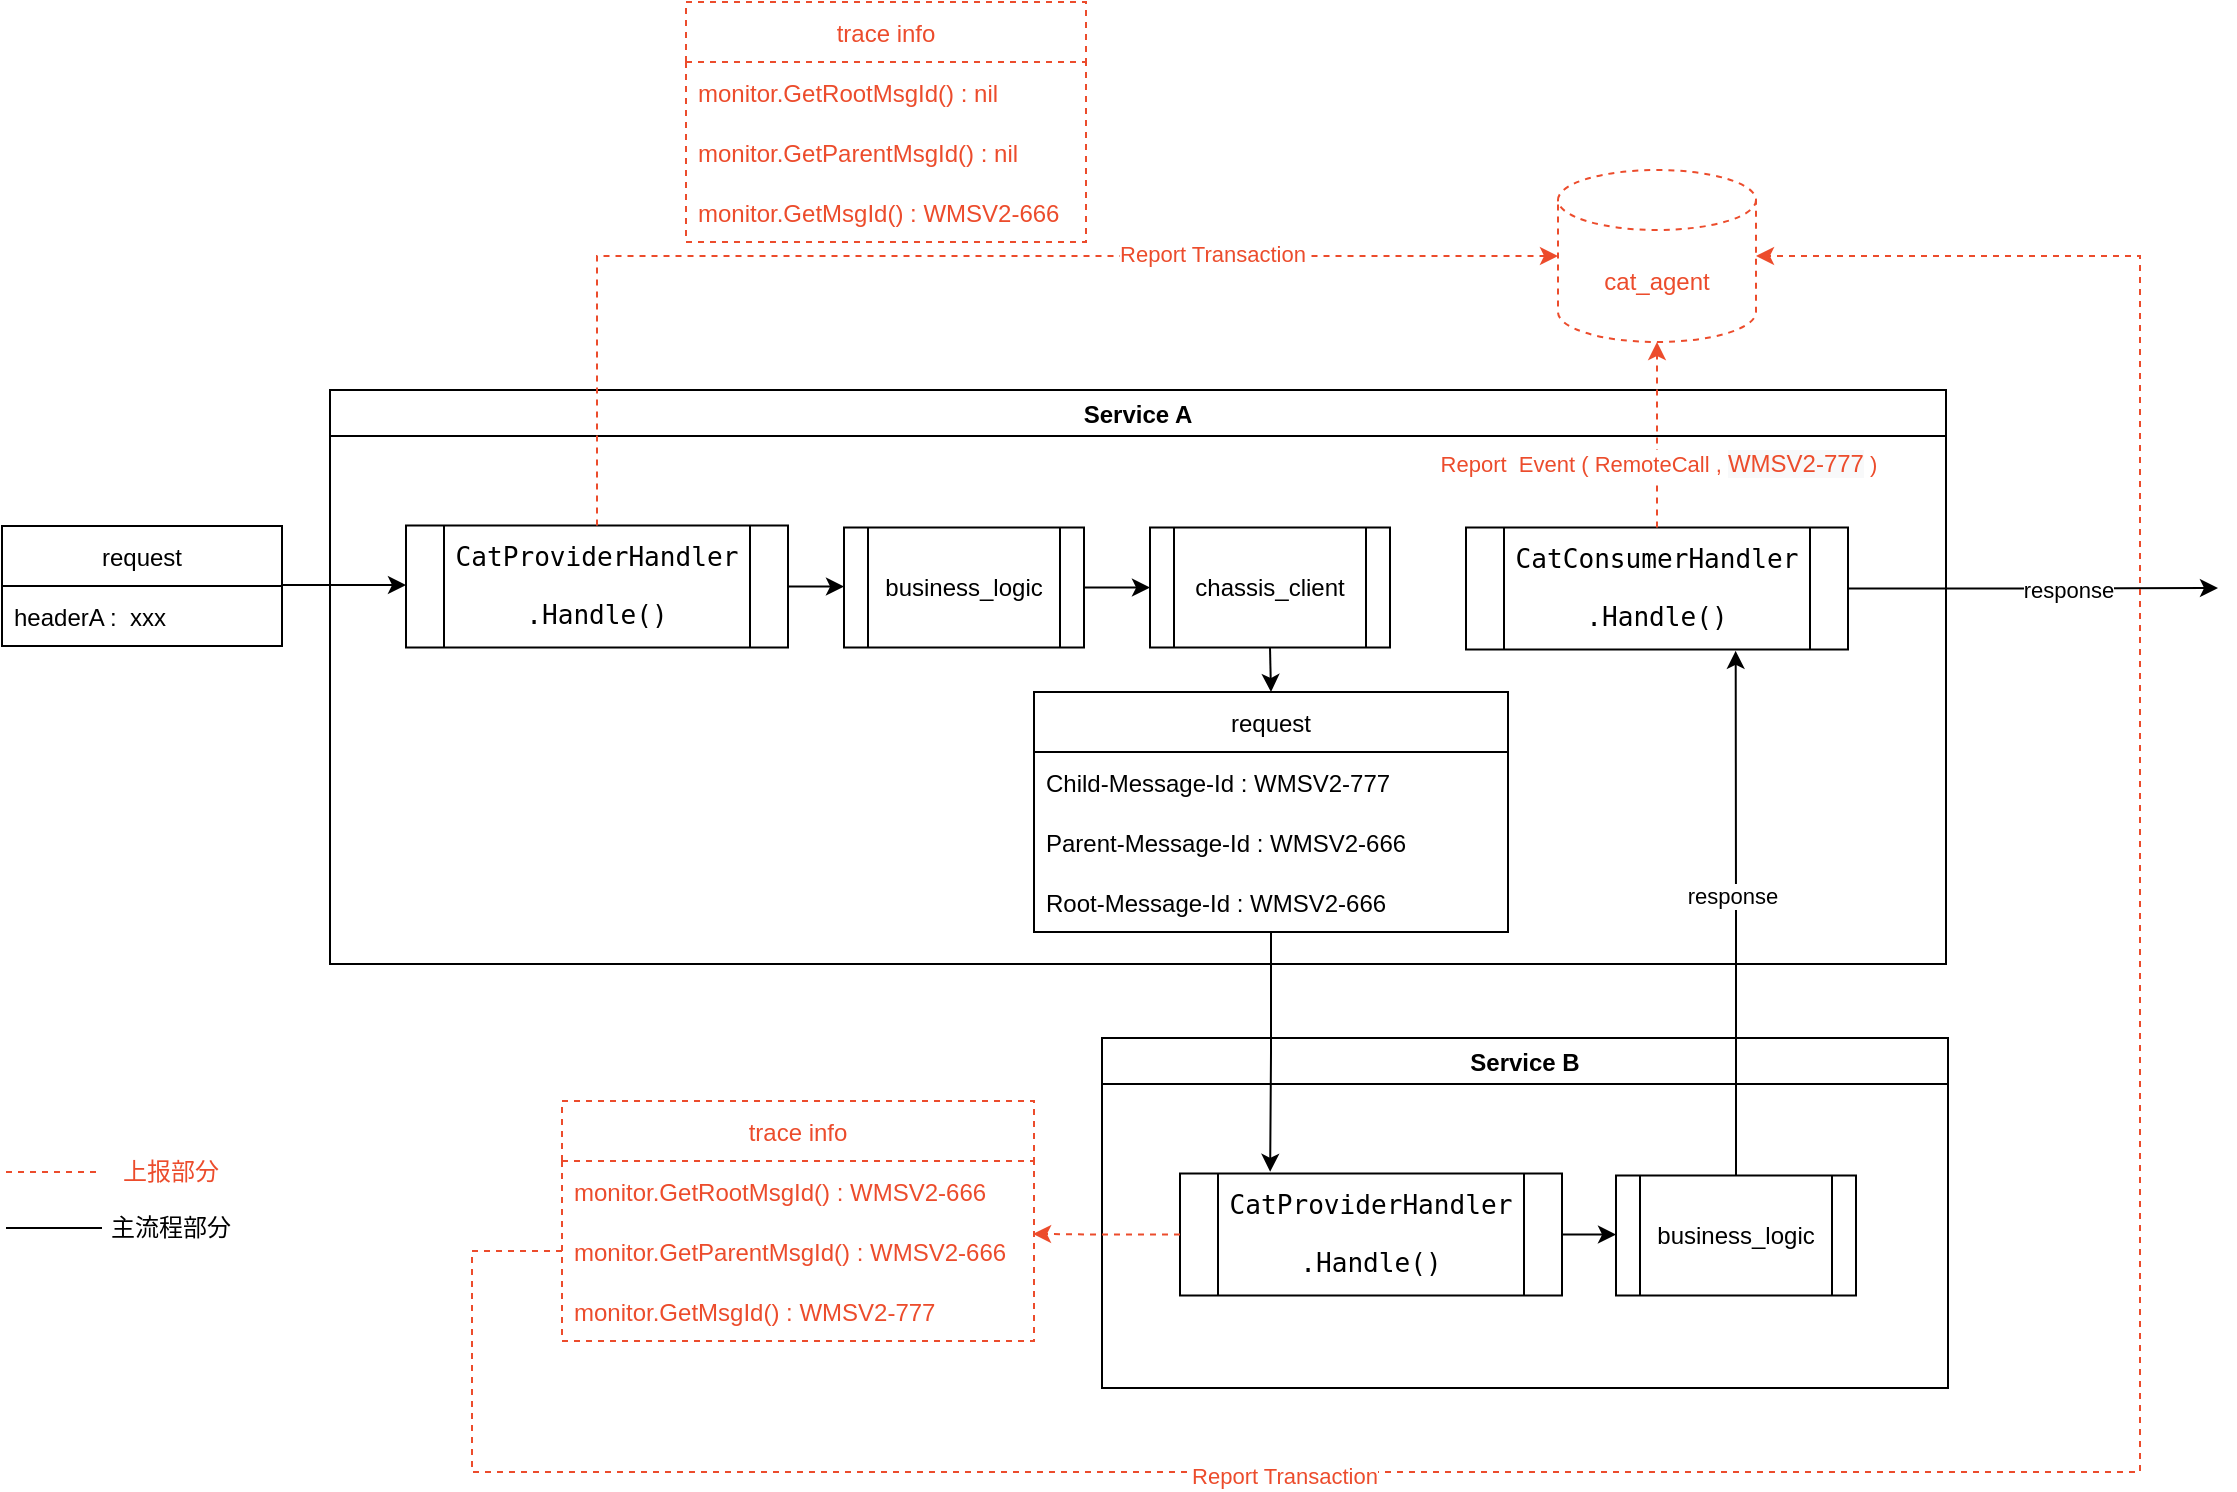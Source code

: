 <mxfile version="17.4.6" type="github">
  <diagram id="HoGcU0mEmMi8AQ9o4Wg-" name="Page-1">
    <mxGraphModel dx="1296" dy="722" grid="0" gridSize="10" guides="1" tooltips="1" connect="1" arrows="1" fold="1" page="1" pageScale="1" pageWidth="1169" pageHeight="827" math="0" shadow="0">
      <root>
        <mxCell id="0" />
        <mxCell id="1" parent="0" />
        <mxCell id="Zu65PiX_Fs4sWuQjeC40-2" value="request" style="swimlane;fontStyle=0;childLayout=stackLayout;horizontal=1;startSize=30;horizontalStack=0;resizeParent=1;resizeParentMax=0;resizeLast=0;collapsible=1;marginBottom=0;" parent="1" vertex="1">
          <mxGeometry x="45" y="304" width="140" height="60" as="geometry" />
        </mxCell>
        <mxCell id="Zu65PiX_Fs4sWuQjeC40-3" value="headerA :  xxx" style="text;strokeColor=none;fillColor=none;align=left;verticalAlign=middle;spacingLeft=4;spacingRight=4;overflow=hidden;points=[[0,0.5],[1,0.5]];portConstraint=eastwest;rotatable=0;" parent="Zu65PiX_Fs4sWuQjeC40-2" vertex="1">
          <mxGeometry y="30" width="140" height="30" as="geometry" />
        </mxCell>
        <mxCell id="Zu65PiX_Fs4sWuQjeC40-7" value="Service A" style="swimlane;" parent="1" vertex="1">
          <mxGeometry x="209" y="236" width="808" height="287" as="geometry" />
        </mxCell>
        <mxCell id="Zu65PiX_Fs4sWuQjeC40-31" style="edgeStyle=orthogonalEdgeStyle;rounded=0;orthogonalLoop=1;jettySize=auto;html=1;exitX=1;exitY=0.5;exitDx=0;exitDy=0;entryX=0;entryY=0.5;entryDx=0;entryDy=0;fontColor=#000000;" parent="Zu65PiX_Fs4sWuQjeC40-7" source="Zu65PiX_Fs4sWuQjeC40-8" target="Zu65PiX_Fs4sWuQjeC40-9" edge="1">
          <mxGeometry relative="1" as="geometry" />
        </mxCell>
        <mxCell id="Zu65PiX_Fs4sWuQjeC40-8" value="&lt;pre style=&quot;background-color: #ffffff ; color: #080808 ; font-family: &amp;#34;jetbrains mono&amp;#34; , monospace ; font-size: 9.8pt&quot;&gt;&lt;span style=&quot;color: #000000&quot;&gt;CatProviderHandler&lt;/span&gt;&lt;/pre&gt;&lt;pre style=&quot;background-color: #ffffff ; color: #080808 ; font-family: &amp;#34;jetbrains mono&amp;#34; , monospace ; font-size: 9.8pt&quot;&gt;&lt;span style=&quot;color: #000000&quot;&gt;.Handle()&lt;/span&gt;&lt;/pre&gt;" style="shape=process;whiteSpace=wrap;html=1;backgroundOutline=1;" parent="Zu65PiX_Fs4sWuQjeC40-7" vertex="1">
          <mxGeometry x="38" y="67.75" width="191" height="61" as="geometry" />
        </mxCell>
        <mxCell id="Zu65PiX_Fs4sWuQjeC40-32" style="edgeStyle=orthogonalEdgeStyle;rounded=0;orthogonalLoop=1;jettySize=auto;html=1;exitX=1;exitY=0.5;exitDx=0;exitDy=0;fontColor=#000000;" parent="Zu65PiX_Fs4sWuQjeC40-7" source="Zu65PiX_Fs4sWuQjeC40-9" target="Zu65PiX_Fs4sWuQjeC40-11" edge="1">
          <mxGeometry relative="1" as="geometry" />
        </mxCell>
        <mxCell id="Zu65PiX_Fs4sWuQjeC40-9" value="business_logic" style="shape=process;whiteSpace=wrap;html=1;backgroundOutline=1;" parent="Zu65PiX_Fs4sWuQjeC40-7" vertex="1">
          <mxGeometry x="257" y="68.75" width="120" height="60" as="geometry" />
        </mxCell>
        <mxCell id="Zu65PiX_Fs4sWuQjeC40-10" value="&lt;pre style=&quot;background-color: #ffffff ; color: #080808 ; font-family: &amp;#34;jetbrains mono&amp;#34; , monospace ; font-size: 9.8pt&quot;&gt;&lt;pre style=&quot;font-family: &amp;#34;jetbrains mono&amp;#34; , monospace ; font-size: 9.8pt&quot;&gt;&lt;span style=&quot;color: #000000&quot;&gt;CatConsumerHandler&lt;/span&gt;&lt;/pre&gt;&lt;/pre&gt;&lt;pre style=&quot;background-color: #ffffff ; color: #080808 ; font-family: &amp;#34;jetbrains mono&amp;#34; , monospace ; font-size: 9.8pt&quot;&gt;&lt;span style=&quot;color: #000000&quot;&gt;.Handle()&lt;/span&gt;&lt;/pre&gt;" style="shape=process;whiteSpace=wrap;html=1;backgroundOutline=1;" parent="Zu65PiX_Fs4sWuQjeC40-7" vertex="1">
          <mxGeometry x="568" y="68.75" width="191" height="61" as="geometry" />
        </mxCell>
        <mxCell id="Zu65PiX_Fs4sWuQjeC40-11" value="chassis_client" style="shape=process;whiteSpace=wrap;html=1;backgroundOutline=1;" parent="Zu65PiX_Fs4sWuQjeC40-7" vertex="1">
          <mxGeometry x="410" y="68.75" width="120" height="60" as="geometry" />
        </mxCell>
        <mxCell id="Zu65PiX_Fs4sWuQjeC40-13" value="Service B" style="swimlane;" parent="1" vertex="1">
          <mxGeometry x="595" y="560" width="423" height="175" as="geometry" />
        </mxCell>
        <mxCell id="Zu65PiX_Fs4sWuQjeC40-43" style="edgeStyle=orthogonalEdgeStyle;rounded=0;orthogonalLoop=1;jettySize=auto;html=1;exitX=1;exitY=0.5;exitDx=0;exitDy=0;entryX=0;entryY=0.5;entryDx=0;entryDy=0;fontColor=#000000;" parent="Zu65PiX_Fs4sWuQjeC40-13" source="Zu65PiX_Fs4sWuQjeC40-14" target="Zu65PiX_Fs4sWuQjeC40-15" edge="1">
          <mxGeometry relative="1" as="geometry" />
        </mxCell>
        <mxCell id="Zu65PiX_Fs4sWuQjeC40-14" value="&lt;pre style=&quot;background-color: #ffffff ; color: #080808 ; font-family: &amp;#34;jetbrains mono&amp;#34; , monospace ; font-size: 9.8pt&quot;&gt;&lt;span style=&quot;color: #000000&quot;&gt;CatProviderHandler&lt;/span&gt;&lt;/pre&gt;&lt;pre style=&quot;background-color: #ffffff ; color: #080808 ; font-family: &amp;#34;jetbrains mono&amp;#34; , monospace ; font-size: 9.8pt&quot;&gt;&lt;span style=&quot;color: #000000&quot;&gt;.Handle()&lt;/span&gt;&lt;/pre&gt;" style="shape=process;whiteSpace=wrap;html=1;backgroundOutline=1;" parent="Zu65PiX_Fs4sWuQjeC40-13" vertex="1">
          <mxGeometry x="39" y="67.75" width="191" height="61" as="geometry" />
        </mxCell>
        <mxCell id="Zu65PiX_Fs4sWuQjeC40-15" value="business_logic" style="shape=process;whiteSpace=wrap;html=1;backgroundOutline=1;" parent="Zu65PiX_Fs4sWuQjeC40-13" vertex="1">
          <mxGeometry x="257" y="68.75" width="120" height="60" as="geometry" />
        </mxCell>
        <mxCell id="Zu65PiX_Fs4sWuQjeC40-34" style="edgeStyle=orthogonalEdgeStyle;rounded=0;orthogonalLoop=1;jettySize=auto;html=1;fontColor=#000000;entryX=0.236;entryY=-0.014;entryDx=0;entryDy=0;entryPerimeter=0;" parent="1" source="Zu65PiX_Fs4sWuQjeC40-26" target="Zu65PiX_Fs4sWuQjeC40-14" edge="1">
          <mxGeometry relative="1" as="geometry">
            <mxPoint x="677" y="554" as="targetPoint" />
          </mxGeometry>
        </mxCell>
        <mxCell id="Zu65PiX_Fs4sWuQjeC40-26" value="request" style="swimlane;fontStyle=0;childLayout=stackLayout;horizontal=1;startSize=30;horizontalStack=0;resizeParent=1;resizeParentMax=0;resizeLast=0;collapsible=1;marginBottom=0;" parent="1" vertex="1">
          <mxGeometry x="561" y="387" width="237" height="120" as="geometry" />
        </mxCell>
        <mxCell id="nBw7bZKIKWyR7cOOFPxM-7" value="Child-Message-Id : WMSV2-777" style="text;strokeColor=none;fillColor=none;align=left;verticalAlign=middle;spacingLeft=4;spacingRight=4;overflow=hidden;points=[[0,0.5],[1,0.5]];portConstraint=eastwest;rotatable=0;" vertex="1" parent="Zu65PiX_Fs4sWuQjeC40-26">
          <mxGeometry y="30" width="237" height="30" as="geometry" />
        </mxCell>
        <mxCell id="nBw7bZKIKWyR7cOOFPxM-6" value="Parent-Message-Id : WMSV2-666" style="text;strokeColor=none;fillColor=none;align=left;verticalAlign=middle;spacingLeft=4;spacingRight=4;overflow=hidden;points=[[0,0.5],[1,0.5]];portConstraint=eastwest;rotatable=0;" vertex="1" parent="Zu65PiX_Fs4sWuQjeC40-26">
          <mxGeometry y="60" width="237" height="30" as="geometry" />
        </mxCell>
        <mxCell id="nBw7bZKIKWyR7cOOFPxM-5" value="Root-Message-Id : WMSV2-666" style="text;strokeColor=none;fillColor=none;align=left;verticalAlign=middle;spacingLeft=4;spacingRight=4;overflow=hidden;points=[[0,0.5],[1,0.5]];portConstraint=eastwest;rotatable=0;" vertex="1" parent="Zu65PiX_Fs4sWuQjeC40-26">
          <mxGeometry y="90" width="237" height="30" as="geometry" />
        </mxCell>
        <mxCell id="Zu65PiX_Fs4sWuQjeC40-30" style="edgeStyle=orthogonalEdgeStyle;rounded=0;orthogonalLoop=1;jettySize=auto;html=1;exitX=1;exitY=-0.017;exitDx=0;exitDy=0;fontColor=#000000;exitPerimeter=0;" parent="1" source="Zu65PiX_Fs4sWuQjeC40-3" target="Zu65PiX_Fs4sWuQjeC40-8" edge="1">
          <mxGeometry relative="1" as="geometry">
            <Array as="points">
              <mxPoint x="216" y="333" />
              <mxPoint x="216" y="334" />
            </Array>
          </mxGeometry>
        </mxCell>
        <mxCell id="Zu65PiX_Fs4sWuQjeC40-33" style="edgeStyle=orthogonalEdgeStyle;rounded=0;orthogonalLoop=1;jettySize=auto;html=1;exitX=0.5;exitY=1;exitDx=0;exitDy=0;entryX=0.5;entryY=0;entryDx=0;entryDy=0;fontColor=#000000;" parent="1" source="Zu65PiX_Fs4sWuQjeC40-11" target="Zu65PiX_Fs4sWuQjeC40-26" edge="1">
          <mxGeometry relative="1" as="geometry" />
        </mxCell>
        <mxCell id="Zu65PiX_Fs4sWuQjeC40-37" style="edgeStyle=orthogonalEdgeStyle;rounded=0;orthogonalLoop=1;jettySize=auto;html=1;exitX=1;exitY=0.5;exitDx=0;exitDy=0;fontColor=#000000;" parent="1" source="Zu65PiX_Fs4sWuQjeC40-10" edge="1">
          <mxGeometry relative="1" as="geometry">
            <mxPoint x="1153" y="335" as="targetPoint" />
          </mxGeometry>
        </mxCell>
        <mxCell id="Zu65PiX_Fs4sWuQjeC40-38" value="response" style="edgeLabel;html=1;align=center;verticalAlign=middle;resizable=0;points=[];fontColor=#000000;" parent="Zu65PiX_Fs4sWuQjeC40-37" vertex="1" connectable="0">
          <mxGeometry x="0.18" relative="1" as="geometry">
            <mxPoint as="offset" />
          </mxGeometry>
        </mxCell>
        <mxCell id="Zu65PiX_Fs4sWuQjeC40-40" value="cat_agent" style="shape=cylinder3;whiteSpace=wrap;html=1;boundedLbl=1;backgroundOutline=1;size=15;fontColor=#EC4C2C;gradientColor=none;dashed=1;strokeColor=#EC4C2C;" parent="1" vertex="1">
          <mxGeometry x="823" y="126" width="99" height="86" as="geometry" />
        </mxCell>
        <mxCell id="Zu65PiX_Fs4sWuQjeC40-41" style="edgeStyle=orthogonalEdgeStyle;rounded=0;orthogonalLoop=1;jettySize=auto;html=1;exitX=0.5;exitY=0;exitDx=0;exitDy=0;entryX=0.5;entryY=1;entryDx=0;entryDy=0;entryPerimeter=0;fontColor=#000000;dashed=1;strokeColor=#EC4C2C;" parent="1" source="Zu65PiX_Fs4sWuQjeC40-10" target="Zu65PiX_Fs4sWuQjeC40-40" edge="1">
          <mxGeometry relative="1" as="geometry" />
        </mxCell>
        <mxCell id="Zu65PiX_Fs4sWuQjeC40-42" value="Report&amp;nbsp; Event ( RemoteCall ,&amp;nbsp;&lt;span style=&quot;font-size: 12px ; text-align: left ; background-color: rgb(248 , 249 , 250)&quot;&gt;WMSV2-777&lt;/span&gt;&amp;nbsp;)" style="edgeLabel;html=1;align=center;verticalAlign=middle;resizable=0;points=[];fontColor=#EC4C2C;" parent="Zu65PiX_Fs4sWuQjeC40-41" vertex="1" connectable="0">
          <mxGeometry x="-0.296" relative="1" as="geometry">
            <mxPoint as="offset" />
          </mxGeometry>
        </mxCell>
        <mxCell id="Zu65PiX_Fs4sWuQjeC40-35" style="edgeStyle=orthogonalEdgeStyle;rounded=0;orthogonalLoop=1;jettySize=auto;html=1;entryX=0.706;entryY=1.011;entryDx=0;entryDy=0;entryPerimeter=0;fontColor=#000000;exitX=0.5;exitY=0;exitDx=0;exitDy=0;" parent="1" source="Zu65PiX_Fs4sWuQjeC40-15" target="Zu65PiX_Fs4sWuQjeC40-10" edge="1">
          <mxGeometry relative="1" as="geometry">
            <mxPoint x="912" y="624" as="sourcePoint" />
          </mxGeometry>
        </mxCell>
        <mxCell id="Zu65PiX_Fs4sWuQjeC40-36" value="response" style="edgeLabel;html=1;align=center;verticalAlign=middle;resizable=0;points=[];fontColor=#000000;" parent="Zu65PiX_Fs4sWuQjeC40-35" vertex="1" connectable="0">
          <mxGeometry x="0.072" y="2" relative="1" as="geometry">
            <mxPoint as="offset" />
          </mxGeometry>
        </mxCell>
        <mxCell id="Zu65PiX_Fs4sWuQjeC40-45" style="edgeStyle=orthogonalEdgeStyle;rounded=0;orthogonalLoop=1;jettySize=auto;html=1;exitX=0.5;exitY=0;exitDx=0;exitDy=0;entryX=0;entryY=0.5;entryDx=0;entryDy=0;entryPerimeter=0;fontColor=#000000;dashed=1;strokeColor=#EC4C2C;" parent="1" source="Zu65PiX_Fs4sWuQjeC40-8" target="Zu65PiX_Fs4sWuQjeC40-40" edge="1">
          <mxGeometry relative="1" as="geometry" />
        </mxCell>
        <mxCell id="Zu65PiX_Fs4sWuQjeC40-46" value="Report Transaction" style="edgeLabel;html=1;align=center;verticalAlign=middle;resizable=0;points=[];fontColor=#EC4C2C;" parent="Zu65PiX_Fs4sWuQjeC40-45" vertex="1" connectable="0">
          <mxGeometry x="0.436" y="1" relative="1" as="geometry">
            <mxPoint as="offset" />
          </mxGeometry>
        </mxCell>
        <mxCell id="nBw7bZKIKWyR7cOOFPxM-1" value="trace info" style="swimlane;fontStyle=0;childLayout=stackLayout;horizontal=1;startSize=30;horizontalStack=0;resizeParent=1;resizeParentMax=0;resizeLast=0;collapsible=1;marginBottom=0;dashed=1;fontColor=#EC4C2C;strokeColor=#EC4C2C;" vertex="1" parent="1">
          <mxGeometry x="387" y="42" width="200" height="120" as="geometry" />
        </mxCell>
        <mxCell id="nBw7bZKIKWyR7cOOFPxM-2" value="monitor.GetRootMsgId() : nil" style="text;strokeColor=none;fillColor=none;align=left;verticalAlign=middle;spacingLeft=4;spacingRight=4;overflow=hidden;points=[[0,0.5],[1,0.5]];portConstraint=eastwest;rotatable=0;dashed=1;fontColor=#EC4C2C;opacity=50;" vertex="1" parent="nBw7bZKIKWyR7cOOFPxM-1">
          <mxGeometry y="30" width="200" height="30" as="geometry" />
        </mxCell>
        <mxCell id="nBw7bZKIKWyR7cOOFPxM-3" value="monitor.GetParentMsgId() : nil" style="text;strokeColor=none;fillColor=none;align=left;verticalAlign=middle;spacingLeft=4;spacingRight=4;overflow=hidden;points=[[0,0.5],[1,0.5]];portConstraint=eastwest;rotatable=0;dashed=1;fontColor=#EC4C2C;opacity=50;" vertex="1" parent="nBw7bZKIKWyR7cOOFPxM-1">
          <mxGeometry y="60" width="200" height="30" as="geometry" />
        </mxCell>
        <mxCell id="nBw7bZKIKWyR7cOOFPxM-4" value="monitor.GetMsgId() : WMSV2-666" style="text;strokeColor=none;fillColor=none;align=left;verticalAlign=middle;spacingLeft=4;spacingRight=4;overflow=hidden;points=[[0,0.5],[1,0.5]];portConstraint=eastwest;rotatable=0;dashed=1;fontColor=#EC4C2C;opacity=50;" vertex="1" parent="nBw7bZKIKWyR7cOOFPxM-1">
          <mxGeometry y="90" width="200" height="30" as="geometry" />
        </mxCell>
        <mxCell id="nBw7bZKIKWyR7cOOFPxM-8" value="trace info" style="swimlane;fontStyle=0;childLayout=stackLayout;horizontal=1;startSize=30;horizontalStack=0;resizeParent=1;resizeParentMax=0;resizeLast=0;collapsible=1;marginBottom=0;dashed=1;fontColor=#EC4C2C;gradientColor=none;strokeColor=#EC4C2C;" vertex="1" parent="1">
          <mxGeometry x="325" y="591.5" width="236" height="120" as="geometry" />
        </mxCell>
        <mxCell id="nBw7bZKIKWyR7cOOFPxM-9" value="monitor.GetRootMsgId() : WMSV2-666" style="text;strokeColor=none;fillColor=none;align=left;verticalAlign=middle;spacingLeft=4;spacingRight=4;overflow=hidden;points=[[0,0.5],[1,0.5]];portConstraint=eastwest;rotatable=0;dashed=1;fontColor=#EC4C2C;opacity=50;" vertex="1" parent="nBw7bZKIKWyR7cOOFPxM-8">
          <mxGeometry y="30" width="236" height="30" as="geometry" />
        </mxCell>
        <mxCell id="nBw7bZKIKWyR7cOOFPxM-10" value="monitor.GetParentMsgId() : WMSV2-666" style="text;strokeColor=none;fillColor=none;align=left;verticalAlign=middle;spacingLeft=4;spacingRight=4;overflow=hidden;points=[[0,0.5],[1,0.5]];portConstraint=eastwest;rotatable=0;dashed=1;fontColor=#EC4C2C;opacity=50;" vertex="1" parent="nBw7bZKIKWyR7cOOFPxM-8">
          <mxGeometry y="60" width="236" height="30" as="geometry" />
        </mxCell>
        <mxCell id="nBw7bZKIKWyR7cOOFPxM-11" value="monitor.GetMsgId() : WMSV2-777" style="text;strokeColor=none;fillColor=none;align=left;verticalAlign=middle;spacingLeft=4;spacingRight=4;overflow=hidden;points=[[0,0.5],[1,0.5]];portConstraint=eastwest;rotatable=0;dashed=1;fontColor=#EC4C2C;opacity=50;" vertex="1" parent="nBw7bZKIKWyR7cOOFPxM-8">
          <mxGeometry y="90" width="236" height="30" as="geometry" />
        </mxCell>
        <mxCell id="nBw7bZKIKWyR7cOOFPxM-12" style="edgeStyle=orthogonalEdgeStyle;rounded=0;orthogonalLoop=1;jettySize=auto;html=1;exitX=0;exitY=0.5;exitDx=0;exitDy=0;entryX=0.998;entryY=0.215;entryDx=0;entryDy=0;entryPerimeter=0;dashed=1;fontColor=#EC4C2C;strokeColor=#EC4C2C;" edge="1" parent="1" source="Zu65PiX_Fs4sWuQjeC40-14" target="nBw7bZKIKWyR7cOOFPxM-10">
          <mxGeometry relative="1" as="geometry" />
        </mxCell>
        <mxCell id="nBw7bZKIKWyR7cOOFPxM-13" style="edgeStyle=orthogonalEdgeStyle;rounded=0;orthogonalLoop=1;jettySize=auto;html=1;exitX=0;exitY=0.5;exitDx=0;exitDy=0;entryX=1;entryY=0.5;entryDx=0;entryDy=0;entryPerimeter=0;dashed=1;strokeColor=#EC4C2C;" edge="1" parent="1" source="nBw7bZKIKWyR7cOOFPxM-10" target="Zu65PiX_Fs4sWuQjeC40-40">
          <mxGeometry relative="1" as="geometry">
            <Array as="points">
              <mxPoint x="280" y="667" />
              <mxPoint x="280" y="777" />
              <mxPoint x="1114" y="777" />
              <mxPoint x="1114" y="169" />
            </Array>
          </mxGeometry>
        </mxCell>
        <mxCell id="nBw7bZKIKWyR7cOOFPxM-14" value="Report Transaction" style="edgeLabel;html=1;align=center;verticalAlign=middle;resizable=0;points=[];fontColor=#EC4C2C;" vertex="1" connectable="0" parent="nBw7bZKIKWyR7cOOFPxM-13">
          <mxGeometry x="-0.373" y="-2" relative="1" as="geometry">
            <mxPoint as="offset" />
          </mxGeometry>
        </mxCell>
        <mxCell id="nBw7bZKIKWyR7cOOFPxM-15" value="" style="endArrow=none;dashed=1;html=1;rounded=0;fontColor=#EC4C2C;strokeColor=#EC4C2C;" edge="1" parent="1">
          <mxGeometry width="50" height="50" relative="1" as="geometry">
            <mxPoint x="47" y="627" as="sourcePoint" />
            <mxPoint x="95" y="627" as="targetPoint" />
          </mxGeometry>
        </mxCell>
        <mxCell id="nBw7bZKIKWyR7cOOFPxM-16" value="上报部分" style="text;html=1;align=center;verticalAlign=middle;resizable=0;points=[];autosize=1;strokeColor=none;fillColor=none;fontColor=#EC4C2C;" vertex="1" parent="1">
          <mxGeometry x="100" y="618" width="58" height="18" as="geometry" />
        </mxCell>
        <mxCell id="nBw7bZKIKWyR7cOOFPxM-17" value="" style="endArrow=none;html=1;rounded=0;fontColor=#EC4C2C;strokeColor=#000000;" edge="1" parent="1">
          <mxGeometry width="50" height="50" relative="1" as="geometry">
            <mxPoint x="47" y="655" as="sourcePoint" />
            <mxPoint x="95" y="655" as="targetPoint" />
          </mxGeometry>
        </mxCell>
        <mxCell id="nBw7bZKIKWyR7cOOFPxM-18" value="主流程部分" style="text;html=1;align=center;verticalAlign=middle;resizable=0;points=[];autosize=1;strokeColor=none;fillColor=none;fontColor=#000000;" vertex="1" parent="1">
          <mxGeometry x="94" y="646" width="70" height="18" as="geometry" />
        </mxCell>
      </root>
    </mxGraphModel>
  </diagram>
</mxfile>
